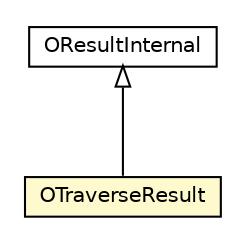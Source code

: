 #!/usr/local/bin/dot
#
# Class diagram 
# Generated by UMLGraph version R5_6-24-gf6e263 (http://www.umlgraph.org/)
#

digraph G {
	edge [fontname="Helvetica",fontsize=10,labelfontname="Helvetica",labelfontsize=10];
	node [fontname="Helvetica",fontsize=10,shape=plaintext];
	nodesep=0.25;
	ranksep=0.5;
	// com.orientechnologies.orient.core.sql.executor.OResultInternal
	c7638483 [label=<<table title="com.orientechnologies.orient.core.sql.executor.OResultInternal" border="0" cellborder="1" cellspacing="0" cellpadding="2" port="p" href="./OResultInternal.html">
		<tr><td><table border="0" cellspacing="0" cellpadding="1">
<tr><td align="center" balign="center"> OResultInternal </td></tr>
		</table></td></tr>
		</table>>, URL="./OResultInternal.html", fontname="Helvetica", fontcolor="black", fontsize=10.0];
	// com.orientechnologies.orient.core.sql.executor.OTraverseResult
	c7638493 [label=<<table title="com.orientechnologies.orient.core.sql.executor.OTraverseResult" border="0" cellborder="1" cellspacing="0" cellpadding="2" port="p" bgcolor="lemonChiffon" href="./OTraverseResult.html">
		<tr><td><table border="0" cellspacing="0" cellpadding="1">
<tr><td align="center" balign="center"> OTraverseResult </td></tr>
		</table></td></tr>
		</table>>, URL="./OTraverseResult.html", fontname="Helvetica", fontcolor="black", fontsize=10.0];
	//com.orientechnologies.orient.core.sql.executor.OTraverseResult extends com.orientechnologies.orient.core.sql.executor.OResultInternal
	c7638483:p -> c7638493:p [dir=back,arrowtail=empty];
}


